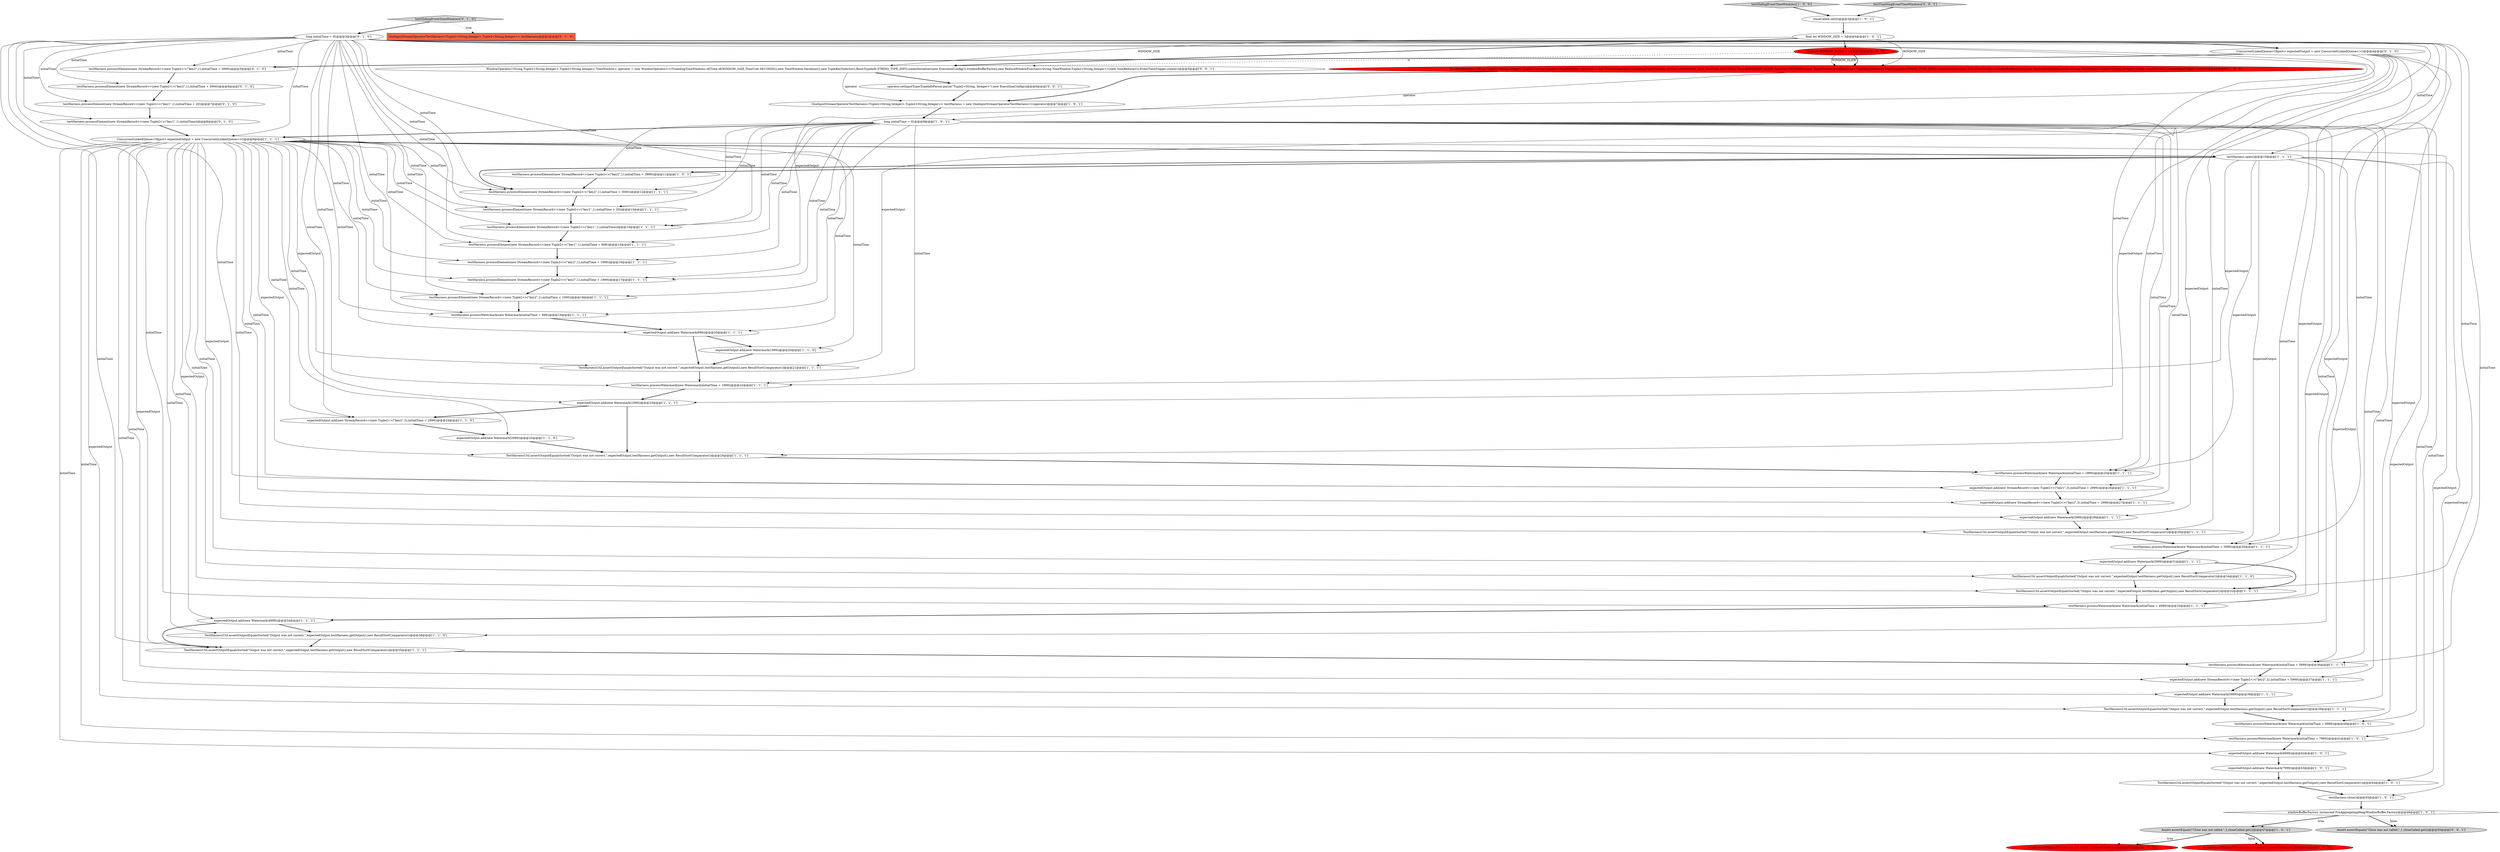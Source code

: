 digraph {
27 [style = filled, label = "testHarness.open()@@@10@@@['1', '1', '1']", fillcolor = white, shape = ellipse image = "AAA0AAABBB1BBB"];
64 [style = filled, label = "operator.setInputType(TypeInfoParser.parse(\"Tuple2<String, Integer>\"),new ExecutionConfig())@@@6@@@['0', '0', '1']", fillcolor = white, shape = ellipse image = "AAA0AAABBB3BBB"];
51 [style = filled, label = "long initialTime = 0L@@@8@@@['1', '0', '1']", fillcolor = white, shape = ellipse image = "AAA0AAABBB1BBB"];
10 [style = filled, label = "testHarness.processWatermark(new Watermark(initialTime + 5999))@@@36@@@['1', '1', '1']", fillcolor = white, shape = ellipse image = "AAA0AAABBB1BBB"];
14 [style = filled, label = "testHarness.processElement(new StreamRecord<>(new Tuple2<>(\"key1\",1),initialTime + 999))@@@15@@@['1', '1', '1']", fillcolor = white, shape = ellipse image = "AAA0AAABBB1BBB"];
43 [style = filled, label = "TestHarnessUtil.assertOutputEqualsSorted(\"Output was not correct.\",expectedOutput,testHarness.getOutput(),new ResultSortComparator())@@@39@@@['1', '1', '1']", fillcolor = white, shape = ellipse image = "AAA0AAABBB1BBB"];
59 [style = filled, label = "testHarness.processElement(new StreamRecord<>(new Tuple2<>(\"key1\",1),initialTime))@@@8@@@['0', '1', '0']", fillcolor = white, shape = ellipse image = "AAA0AAABBB2BBB"];
40 [style = filled, label = "expectedOutput.add(new Watermark(1999))@@@23@@@['1', '1', '1']", fillcolor = white, shape = ellipse image = "AAA0AAABBB1BBB"];
1 [style = filled, label = "testHarness.processWatermark(new Watermark(initialTime + 3999))@@@30@@@['1', '1', '1']", fillcolor = white, shape = ellipse image = "AAA0AAABBB1BBB"];
17 [style = filled, label = "testHarness.processElement(new StreamRecord<>(new Tuple2<>(\"key2\",1),initialTime + 1000))@@@18@@@['1', '1', '1']", fillcolor = white, shape = ellipse image = "AAA0AAABBB1BBB"];
24 [style = filled, label = "TestHarnessUtil.assertOutputEqualsSorted(\"Output was not correct.\",expectedOutput,testHarness.getOutput(),new ResultSortComparator())@@@32@@@['1', '1', '1']", fillcolor = white, shape = ellipse image = "AAA0AAABBB1BBB"];
37 [style = filled, label = "testHarness.processElement(new StreamRecord<>(new Tuple2<>(\"key2\",1),initialTime + 3000))@@@12@@@['1', '1', '1']", fillcolor = white, shape = ellipse image = "AAA0AAABBB1BBB"];
8 [style = filled, label = "TestHarnessUtil.assertOutputEqualsSorted(\"Output was not correct.\",expectedOutput,testHarness.getOutput(),new ResultSortComparator())@@@34@@@['1', '1', '0']", fillcolor = white, shape = ellipse image = "AAA0AAABBB1BBB"];
9 [style = filled, label = "expectedOutput.add(new StreamRecord<>(new Tuple2<>(\"key2\",2),initialTime + 5999))@@@37@@@['1', '1', '1']", fillcolor = white, shape = ellipse image = "AAA0AAABBB1BBB"];
56 [style = filled, label = "testSlidingEventTimeWindows['0', '1', '0']", fillcolor = lightgray, shape = diamond image = "AAA0AAABBB2BBB"];
11 [style = filled, label = "TestHarnessUtil.assertOutputEqualsSorted(\"Output was not correct.\",expectedOutput,testHarness.getOutput(),new ResultSortComparator())@@@29@@@['1', '1', '1']", fillcolor = white, shape = ellipse image = "AAA0AAABBB1BBB"];
21 [style = filled, label = "testHarness.processWatermark(new Watermark(initialTime + 999))@@@19@@@['1', '1', '1']", fillcolor = white, shape = ellipse image = "AAA0AAABBB1BBB"];
35 [style = filled, label = "TestHarnessUtil.assertOutputEqualsSorted(\"Output was not correct.\",expectedOutput,testHarness.getOutput(),new ResultSortComparator())@@@35@@@['1', '1', '1']", fillcolor = white, shape = ellipse image = "AAA0AAABBB1BBB"];
63 [style = filled, label = "WindowOperator<String,Tuple2<String,Integer>,Tuple2<String,Integer>,TimeWindow> operator = new WindowOperator<>(TumblingTimeWindows.of(Time.of(WINDOW_SIZE,TimeUnit.SECONDS)),new TimeWindow.Serializer(),new TupleKeySelector(),BasicTypeInfo.STRING_TYPE_INFO.createSerializer(new ExecutionConfig()),windowBufferFactory,new ReduceWindowFunction<String,TimeWindow,Tuple2<String,Integer>>(new SumReducer()),EventTimeTrigger.create())@@@5@@@['0', '0', '1']", fillcolor = white, shape = ellipse image = "AAA0AAABBB3BBB"];
55 [style = filled, label = "long initialTime = 0L@@@3@@@['0', '1', '0']", fillcolor = white, shape = ellipse image = "AAA0AAABBB2BBB"];
47 [style = filled, label = "testHarness.close()@@@45@@@['1', '0', '1']", fillcolor = white, shape = ellipse image = "AAA0AAABBB1BBB"];
50 [style = filled, label = "WindowOperator<String,Tuple2<String,Integer>,Tuple2<String,Integer>,TimeWindow> operator = new WindowOperator<>(SlidingTimeWindows.of(Time.of(WINDOW_SIZE,TimeUnit.SECONDS),Time.of(WINDOW_SLIDE,TimeUnit.SECONDS)),new TimeWindow.Serializer(),new TupleKeySelector(),BasicTypeInfo.STRING_TYPE_INFO.createSerializer(new ExecutionConfig()),windowBufferFactory,new ReduceWindowFunction<String,TimeWindow,Tuple2<String,Integer>>(new SumReducer()),EventTimeTrigger.create())@@@6@@@['1', '0', '0']", fillcolor = red, shape = ellipse image = "AAA1AAABBB1BBB"];
53 [style = filled, label = "testHarness.processElement(new StreamRecord<>(new Tuple2<>(\"key2\",1),initialTime + 3000))@@@6@@@['0', '1', '0']", fillcolor = white, shape = ellipse image = "AAA0AAABBB2BBB"];
3 [style = filled, label = "expectedOutput.add(new Watermark(999))@@@20@@@['1', '1', '1']", fillcolor = white, shape = ellipse image = "AAA0AAABBB1BBB"];
41 [style = filled, label = "expectedOutput.add(new Watermark(2999))@@@28@@@['1', '1', '1']", fillcolor = white, shape = ellipse image = "AAA0AAABBB1BBB"];
48 [style = filled, label = "testHarness.processElement(new StreamRecord<>(new Tuple2<>(\"key2\",1),initialTime + 1999))@@@17@@@['1', '1', '1']", fillcolor = white, shape = ellipse image = "AAA0AAABBB1BBB"];
52 [style = filled, label = "expectedOutput.add(new Watermark(4999))@@@34@@@['1', '1', '1']", fillcolor = white, shape = ellipse image = "AAA0AAABBB1BBB"];
39 [style = filled, label = "TestHarnessUtil.assertOutputEqualsSorted(\"Output was not correct.\",expectedOutput,testHarness.getOutput(),new ResultSortComparator())@@@44@@@['1', '0', '1']", fillcolor = white, shape = ellipse image = "AAA0AAABBB1BBB"];
57 [style = filled, label = "OneInputStreamOperatorTestHarness<Tuple2<String,Integer>,Tuple2<String,Integer>> testHarness@@@2@@@['0', '1', '0']", fillcolor = tomato, shape = box image = "AAA1AAABBB2BBB"];
42 [style = filled, label = "Assert.assertEquals(\"Close was not called.\",2,closeCalled.get())@@@53@@@['1', '0', '0']", fillcolor = red, shape = ellipse image = "AAA1AAABBB1BBB"];
30 [style = filled, label = "expectedOutput.add(new Watermark(2999))@@@25@@@['1', '1', '0']", fillcolor = white, shape = ellipse image = "AAA0AAABBB1BBB"];
13 [style = filled, label = "closeCalled.set(0)@@@3@@@['1', '0', '1']", fillcolor = white, shape = ellipse image = "AAA0AAABBB1BBB"];
23 [style = filled, label = "testSlidingEventTimeWindows['1', '0', '0']", fillcolor = lightgray, shape = diamond image = "AAA0AAABBB1BBB"];
29 [style = filled, label = "ConcurrentLinkedQueue<Object> expectedOutput = new ConcurrentLinkedQueue<>()@@@9@@@['1', '1', '1']", fillcolor = white, shape = ellipse image = "AAA0AAABBB1BBB"];
36 [style = filled, label = "expectedOutput.add(new Watermark(3999))@@@31@@@['1', '1', '1']", fillcolor = white, shape = ellipse image = "AAA0AAABBB1BBB"];
28 [style = filled, label = "testHarness.processElement(new StreamRecord<>(new Tuple2<>(\"key2\",1),initialTime + 1998))@@@16@@@['1', '1', '1']", fillcolor = white, shape = ellipse image = "AAA0AAABBB1BBB"];
58 [style = filled, label = "ConcurrentLinkedQueue<Object> expectedOutput = new ConcurrentLinkedQueue<>()@@@4@@@['0', '1', '0']", fillcolor = white, shape = ellipse image = "AAA0AAABBB2BBB"];
31 [style = filled, label = "testHarness.processElement(new StreamRecord<>(new Tuple2<>(\"key2\",1),initialTime + 3999))@@@11@@@['1', '0', '1']", fillcolor = white, shape = ellipse image = "AAA0AAABBB1BBB"];
4 [style = filled, label = "TestHarnessUtil.assertOutputEqualsSorted(\"Output was not correct.\",expectedOutput,testHarness.getOutput(),new ResultSortComparator())@@@21@@@['1', '1', '1']", fillcolor = white, shape = ellipse image = "AAA0AAABBB1BBB"];
45 [style = filled, label = "expectedOutput.add(new StreamRecord<>(new Tuple2<>(\"key2\",3),initialTime + 2999))@@@27@@@['1', '1', '1']", fillcolor = white, shape = ellipse image = "AAA0AAABBB1BBB"];
19 [style = filled, label = "final int WINDOW_SIZE = 3@@@4@@@['1', '0', '1']", fillcolor = white, shape = ellipse image = "AAA0AAABBB1BBB"];
61 [style = filled, label = "testTumblingEventTimeWindows['0', '0', '1']", fillcolor = lightgray, shape = diamond image = "AAA0AAABBB3BBB"];
2 [style = filled, label = "testHarness.processWatermark(new Watermark(initialTime + 4999))@@@33@@@['1', '1', '1']", fillcolor = white, shape = ellipse image = "AAA0AAABBB1BBB"];
7 [style = filled, label = "testHarness.processWatermark(new Watermark(initialTime + 2999))@@@25@@@['1', '1', '1']", fillcolor = white, shape = ellipse image = "AAA0AAABBB1BBB"];
49 [style = filled, label = "Assert.assertEquals(\"Close was not called.\",2,closeCalled.get())@@@47@@@['1', '0', '1']", fillcolor = lightgray, shape = ellipse image = "AAA0AAABBB1BBB"];
26 [style = filled, label = "expectedOutput.add(new Watermark(7999))@@@43@@@['1', '0', '1']", fillcolor = white, shape = ellipse image = "AAA0AAABBB1BBB"];
34 [style = filled, label = "final int WINDOW_SLIDE = 1@@@5@@@['1', '0', '0']", fillcolor = red, shape = ellipse image = "AAA1AAABBB1BBB"];
22 [style = filled, label = "testHarness.processElement(new StreamRecord<>(new Tuple2<>(\"key1\",1),initialTime))@@@14@@@['1', '1', '1']", fillcolor = white, shape = ellipse image = "AAA0AAABBB1BBB"];
6 [style = filled, label = "windowBufferFactory instanceof PreAggregatingHeapWindowBuffer.Factory@@@46@@@['1', '0', '1']", fillcolor = white, shape = diamond image = "AAA0AAABBB1BBB"];
18 [style = filled, label = "TestHarnessUtil.assertOutputEqualsSorted(\"Output was not correct.\",expectedOutput,testHarness.getOutput(),new ResultSortComparator())@@@24@@@['1', '1', '1']", fillcolor = white, shape = ellipse image = "AAA0AAABBB1BBB"];
32 [style = filled, label = "testHarness.processWatermark(new Watermark(initialTime + 1999))@@@22@@@['1', '1', '1']", fillcolor = white, shape = ellipse image = "AAA0AAABBB1BBB"];
25 [style = filled, label = "expectedOutput.add(new Watermark(5999))@@@38@@@['1', '1', '1']", fillcolor = white, shape = ellipse image = "AAA0AAABBB1BBB"];
54 [style = filled, label = "testHarness.processElement(new StreamRecord<>(new Tuple2<>(\"key1\",1),initialTime + 20))@@@7@@@['0', '1', '0']", fillcolor = white, shape = ellipse image = "AAA0AAABBB2BBB"];
38 [style = filled, label = "testHarness.processWatermark(new Watermark(initialTime + 7999))@@@41@@@['1', '0', '1']", fillcolor = white, shape = ellipse image = "AAA0AAABBB1BBB"];
60 [style = filled, label = "testHarness.processElement(new StreamRecord<>(new Tuple2<>(\"key2\",1),initialTime + 3999))@@@5@@@['0', '1', '0']", fillcolor = white, shape = ellipse image = "AAA0AAABBB2BBB"];
62 [style = filled, label = "Assert.assertEquals(\"Close was not called.\",1,closeCalled.get())@@@50@@@['0', '0', '1']", fillcolor = lightgray, shape = ellipse image = "AAA0AAABBB3BBB"];
5 [style = filled, label = "expectedOutput.add(new Watermark(6999))@@@42@@@['1', '0', '1']", fillcolor = white, shape = ellipse image = "AAA0AAABBB1BBB"];
20 [style = filled, label = "OneInputStreamOperatorTestHarness<Tuple2<String,Integer>,Tuple2<String,Integer>> testHarness = new OneInputStreamOperatorTestHarness<>(operator)@@@7@@@['1', '0', '1']", fillcolor = white, shape = ellipse image = "AAA0AAABBB1BBB"];
44 [style = filled, label = "Assert.assertEquals(\"Close was not called.\",1,closeCalled.get())@@@56@@@['1', '0', '0']", fillcolor = red, shape = ellipse image = "AAA1AAABBB1BBB"];
16 [style = filled, label = "expectedOutput.add(new Watermark(1999))@@@20@@@['1', '1', '0']", fillcolor = white, shape = ellipse image = "AAA0AAABBB1BBB"];
0 [style = filled, label = "expectedOutput.add(new StreamRecord<>(new Tuple2<>(\"key1\",3),initialTime + 2999))@@@26@@@['1', '1', '1']", fillcolor = white, shape = ellipse image = "AAA0AAABBB1BBB"];
46 [style = filled, label = "TestHarnessUtil.assertOutputEqualsSorted(\"Output was not correct.\",expectedOutput,testHarness.getOutput(),new ResultSortComparator())@@@38@@@['1', '1', '0']", fillcolor = white, shape = ellipse image = "AAA0AAABBB1BBB"];
15 [style = filled, label = "testHarness.processWatermark(new Watermark(initialTime + 6999))@@@40@@@['1', '0', '1']", fillcolor = white, shape = ellipse image = "AAA0AAABBB1BBB"];
12 [style = filled, label = "testHarness.processElement(new StreamRecord<>(new Tuple2<>(\"key1\",1),initialTime + 20))@@@13@@@['1', '1', '1']", fillcolor = white, shape = ellipse image = "AAA0AAABBB1BBB"];
33 [style = filled, label = "expectedOutput.add(new StreamRecord<>(new Tuple2<>(\"key2\",3),initialTime + 2999))@@@24@@@['1', '1', '0']", fillcolor = white, shape = ellipse image = "AAA0AAABBB1BBB"];
31->37 [style = bold, label=""];
55->53 [style = solid, label="initialTime"];
51->14 [style = solid, label="initialTime"];
60->53 [style = bold, label=""];
29->39 [style = solid, label="expectedOutput"];
58->60 [style = bold, label=""];
14->28 [style = bold, label=""];
25->43 [style = bold, label=""];
41->11 [style = bold, label=""];
3->16 [style = bold, label=""];
53->54 [style = bold, label=""];
34->50 [style = bold, label=""];
30->18 [style = bold, label=""];
3->4 [style = bold, label=""];
29->25 [style = solid, label="initialTime"];
55->22 [style = solid, label="initialTime"];
55->29 [style = solid, label="initialTime"];
19->63 [style = solid, label="WINDOW_SIZE"];
29->36 [style = solid, label="initialTime"];
29->28 [style = solid, label="initialTime"];
34->50 [style = solid, label="WINDOW_SLIDE"];
29->37 [style = solid, label="initialTime"];
29->46 [style = solid, label="initialTime"];
36->24 [style = bold, label=""];
27->32 [style = solid, label="expectedOutput"];
23->13 [style = bold, label=""];
19->63 [style = bold, label=""];
27->7 [style = solid, label="expectedOutput"];
58->43 [style = solid, label="expectedOutput"];
51->21 [style = solid, label="initialTime"];
29->21 [style = solid, label="initialTime"];
35->10 [style = bold, label=""];
39->47 [style = bold, label=""];
2->52 [style = bold, label=""];
29->30 [style = solid, label="initialTime"];
27->1 [style = solid, label="expectedOutput"];
6->62 [style = bold, label=""];
17->21 [style = bold, label=""];
50->51 [style = solid, label="operator"];
29->41 [style = solid, label="initialTime"];
12->22 [style = bold, label=""];
52->35 [style = bold, label=""];
21->3 [style = bold, label=""];
51->9 [style = solid, label="initialTime"];
45->41 [style = bold, label=""];
29->12 [style = solid, label="initialTime"];
29->17 [style = solid, label="initialTime"];
15->38 [style = bold, label=""];
19->34 [style = bold, label=""];
29->3 [style = solid, label="initialTime"];
55->35 [style = solid, label="initialTime"];
47->6 [style = bold, label=""];
58->4 [style = solid, label="expectedOutput"];
51->48 [style = solid, label="initialTime"];
27->31 [style = bold, label=""];
61->13 [style = bold, label=""];
6->49 [style = bold, label=""];
7->0 [style = bold, label=""];
51->22 [style = solid, label="initialTime"];
48->17 [style = bold, label=""];
51->2 [style = solid, label="initialTime"];
55->37 [style = solid, label="initialTime"];
29->18 [style = solid, label="expectedOutput"];
49->44 [style = dotted, label="false"];
29->27 [style = bold, label=""];
55->33 [style = solid, label="initialTime"];
29->48 [style = solid, label="initialTime"];
51->32 [style = solid, label="initialTime"];
58->18 [style = solid, label="expectedOutput"];
34->63 [style = dashed, label="0"];
51->17 [style = solid, label="initialTime"];
63->20 [style = solid, label="operator"];
64->20 [style = bold, label=""];
29->14 [style = solid, label="initialTime"];
29->45 [style = solid, label="initialTime"];
6->49 [style = dotted, label="true"];
33->30 [style = bold, label=""];
54->59 [style = bold, label=""];
27->2 [style = solid, label="expectedOutput"];
29->24 [style = solid, label="expectedOutput"];
51->7 [style = solid, label="initialTime"];
55->24 [style = solid, label="initialTime"];
22->14 [style = bold, label=""];
18->7 [style = bold, label=""];
29->22 [style = solid, label="initialTime"];
29->4 [style = solid, label="expectedOutput"];
27->10 [style = solid, label="expectedOutput"];
8->24 [style = bold, label=""];
29->11 [style = solid, label="expectedOutput"];
38->5 [style = bold, label=""];
55->54 [style = solid, label="initialTime"];
58->41 [style = solid, label="expectedOutput"];
51->12 [style = solid, label="initialTime"];
29->9 [style = solid, label="initialTime"];
52->46 [style = bold, label=""];
27->15 [style = solid, label="expectedOutput"];
27->47 [style = solid, label="expectedOutput"];
0->45 [style = bold, label=""];
49->44 [style = bold, label=""];
5->26 [style = bold, label=""];
29->52 [style = solid, label="initialTime"];
55->40 [style = solid, label="initialTime"];
55->0 [style = solid, label="initialTime"];
49->42 [style = dotted, label="true"];
37->12 [style = bold, label=""];
51->29 [style = bold, label=""];
55->27 [style = solid, label="initialTime"];
40->33 [style = bold, label=""];
13->19 [style = bold, label=""];
27->37 [style = bold, label=""];
55->14 [style = solid, label="initialTime"];
55->11 [style = solid, label="initialTime"];
51->1 [style = solid, label="initialTime"];
32->40 [style = bold, label=""];
46->35 [style = bold, label=""];
20->51 [style = bold, label=""];
56->57 [style = dotted, label="true"];
36->8 [style = bold, label=""];
51->37 [style = solid, label="initialTime"];
51->15 [style = solid, label="initialTime"];
10->9 [style = bold, label=""];
16->4 [style = bold, label=""];
55->32 [style = solid, label="initialTime"];
29->16 [style = solid, label="initialTime"];
58->46 [style = solid, label="expectedOutput"];
49->42 [style = bold, label=""];
29->33 [style = solid, label="initialTime"];
24->2 [style = bold, label=""];
29->38 [style = solid, label="initialTime"];
51->28 [style = solid, label="initialTime"];
11->1 [style = bold, label=""];
51->38 [style = solid, label="initialTime"];
63->64 [style = bold, label=""];
29->40 [style = solid, label="initialTime"];
50->20 [style = bold, label=""];
58->8 [style = solid, label="expectedOutput"];
40->18 [style = bold, label=""];
29->8 [style = solid, label="initialTime"];
1->36 [style = bold, label=""];
29->0 [style = solid, label="initialTime"];
26->39 [style = bold, label=""];
51->10 [style = solid, label="initialTime"];
19->50 [style = solid, label="WINDOW_SIZE"];
51->45 [style = solid, label="initialTime"];
55->1 [style = solid, label="initialTime"];
51->31 [style = solid, label="initialTime"];
55->60 [style = solid, label="initialTime"];
29->5 [style = solid, label="initialTime"];
55->3 [style = solid, label="initialTime"];
59->29 [style = bold, label=""];
55->17 [style = solid, label="initialTime"];
43->15 [style = bold, label=""];
55->10 [style = solid, label="initialTime"];
55->12 [style = solid, label="initialTime"];
55->21 [style = solid, label="initialTime"];
9->25 [style = bold, label=""];
6->62 [style = dotted, label="false"];
55->2 [style = solid, label="initialTime"];
28->48 [style = bold, label=""];
29->35 [style = solid, label="expectedOutput"];
55->59 [style = solid, label="initialTime"];
58->48 [style = solid, label="expectedOutput"];
29->43 [style = solid, label="expectedOutput"];
55->7 [style = solid, label="initialTime"];
51->0 [style = solid, label="initialTime"];
55->58 [style = bold, label=""];
4->32 [style = bold, label=""];
56->55 [style = bold, label=""];
}
